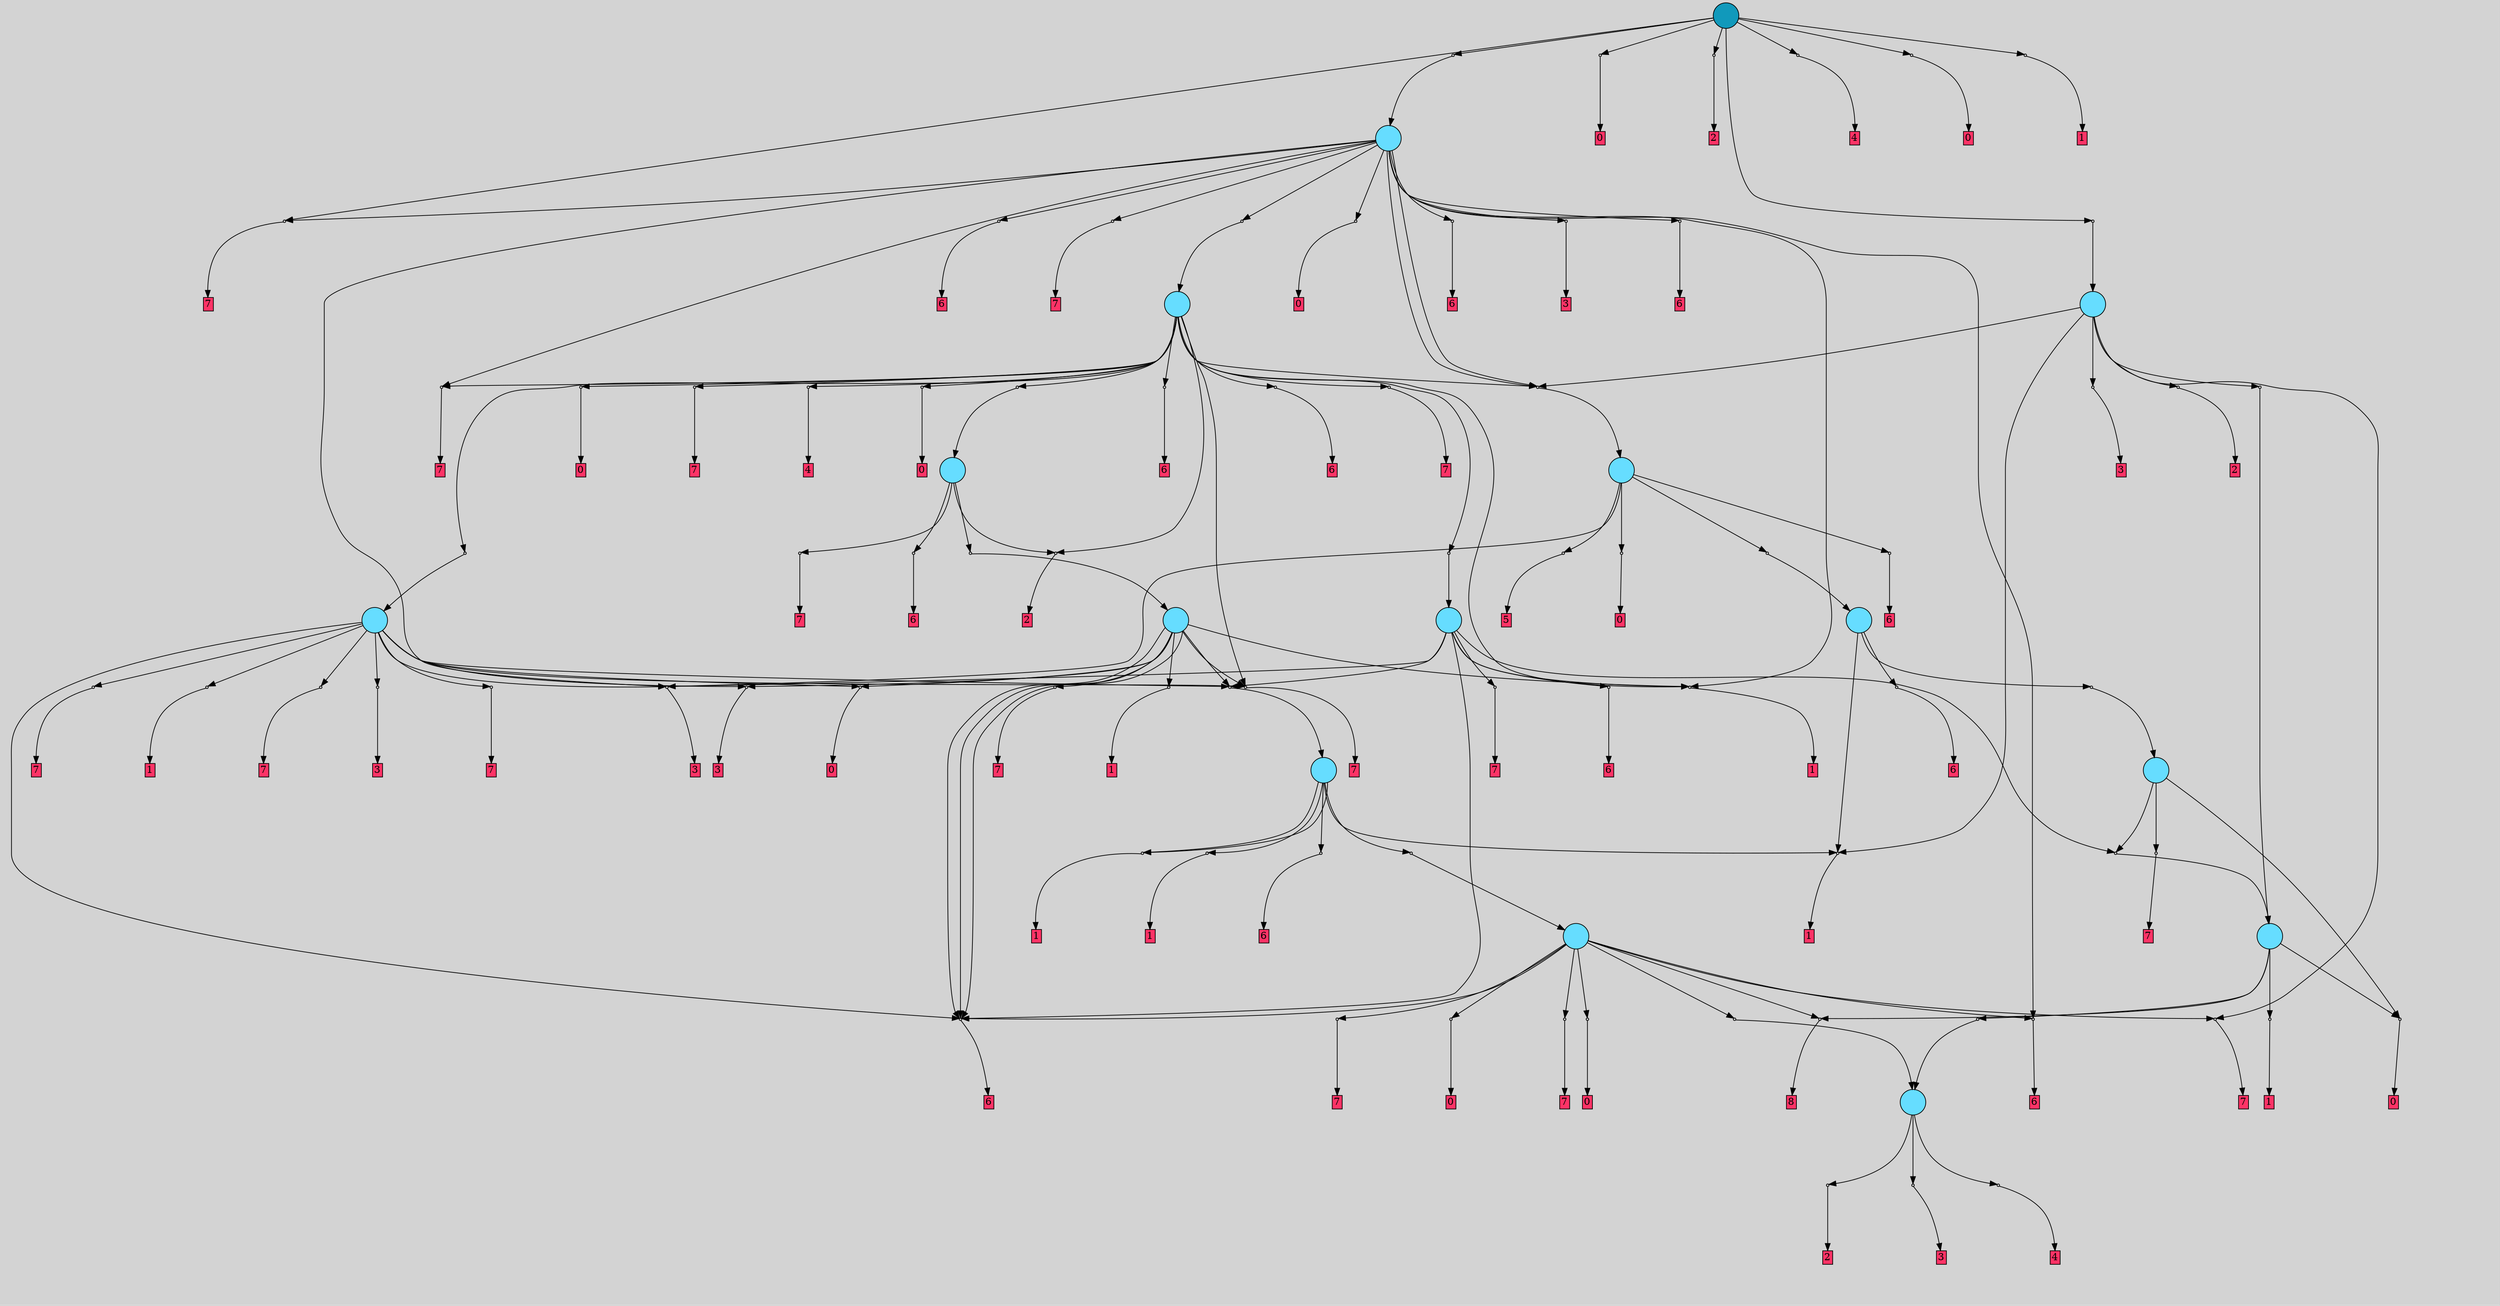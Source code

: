 // File exported with GEGELATI v1.3.1
// On the 2024-07-08 19:03:39
// With the MARL::MarlTPGGraphDotExporter
digraph{
	graph[pad = "0.212, 0.055" bgcolor = lightgray]
	node[shape=circle style = filled label = ""]
		T2 [fillcolor="#66ddff"]
		T50 [fillcolor="#66ddff"]
		T54 [fillcolor="#66ddff"]
		T82 [fillcolor="#66ddff"]
		T83 [fillcolor="#66ddff"]
		T103 [fillcolor="#66ddff"]
		T149 [fillcolor="#66ddff"]
		T158 [fillcolor="#66ddff"]
		T166 [fillcolor="#66ddff"]
		T195 [fillcolor="#66ddff"]
		T239 [fillcolor="#66ddff"]
		T281 [fillcolor="#66ddff"]
		T290 [fillcolor="#66ddff"]
		T303 [fillcolor="#66ddff"]
		T389 [fillcolor="#1199bb"]
		P7382 [fillcolor="#cccccc" shape=point] //
		I7382 [shape=box style=invis label="3|4&0|1#1|7&#92;n4|0&2|2#1|3&#92;n7|0&2|0#4|1&#92;n7|2&4|0#2|0&#92;n6|7&2|0#1|7&#92;n2|2&2|1#3|0&#92;n7|0&3|6#1|6&#92;n2|0&2|3#0|4&#92;n"]
		P7382 -> I7382[style=invis]
		A5901 [fillcolor="#ff3366" shape=box margin=0.03 width=0 height=0 label="2"]
		T2 -> P7382 -> A5901
		P7383 [fillcolor="#cccccc" shape=point] //
		I7383 [shape=box style=invis label="4|3&2|2#4|6&#92;n3|0&2|3#4|0&#92;n"]
		P7383 -> I7383[style=invis]
		A5902 [fillcolor="#ff3366" shape=box margin=0.03 width=0 height=0 label="3"]
		T2 -> P7383 -> A5902
		P7384 [fillcolor="#cccccc" shape=point] //
		I7384 [shape=box style=invis label="3|5&2|5#2|1&#92;n4|6&4|1#0|3&#92;n"]
		P7384 -> I7384[style=invis]
		A5903 [fillcolor="#ff3366" shape=box margin=0.03 width=0 height=0 label="4"]
		T2 -> P7384 -> A5903
		P7385 [fillcolor="#cccccc" shape=point] //
		I7385 [shape=box style=invis label="0|7&0|5#0|4&#92;n3|6&3|7#1|6&#92;n0|0&2|0#3|2&#92;n1|5&1|7#3|1&#92;n7|1&0|4#2|1&#92;n2|1&2|4#1|4&#92;n7|6&2|7#2|7&#92;n4|4&3|2#0|2&#92;n"]
		P7385 -> I7385[style=invis]
		T50 -> P7385 -> T2
		P7386 [fillcolor="#cccccc" shape=point] //
		I7386 [shape=box style=invis label="0|5&4|2#1|6&#92;n1|3&2|4#1|2&#92;n4|7&4|7#1|0&#92;n0|4&3|7#2|7&#92;n7|0&2|2#1|5&#92;n7|3&0|7#4|3&#92;n8|0&3|3#3|1&#92;n3|4&4|3#2|1&#92;n6|5&4|2#1|1&#92;n3|5&3|1#3|5&#92;n"]
		P7386 -> I7386[style=invis]
		A5904 [fillcolor="#ff3366" shape=box margin=0.03 width=0 height=0 label="0"]
		T50 -> P7386 -> A5904
		P7387 [fillcolor="#cccccc" shape=point] //
		I7387 [shape=box style=invis label="2|3&3|1#4|6&#92;n2|5&0|3#3|4&#92;n1|0&1|1#2|1&#92;n4|1&2|2#1|6&#92;n1|3&1|1#2|7&#92;n"]
		P7387 -> I7387[style=invis]
		A5905 [fillcolor="#ff3366" shape=box margin=0.03 width=0 height=0 label="7"]
		T50 -> P7387 -> A5905
		P7388 [fillcolor="#cccccc" shape=point] //
		I7388 [shape=box style=invis label="3|0&0|4#3|6&#92;n0|4&1|3#2|6&#92;n5|6&2|0#0|4&#92;n0|6&1|2#1|1&#92;n1|3&3|7#3|1&#92;n4|4&3|0#0|1&#92;n6|1&1|6#3|7&#92;n5|4&4|2#3|2&#92;n5|5&1|1#4|6&#92;n"]
		P7388 -> I7388[style=invis]
		A5906 [fillcolor="#ff3366" shape=box margin=0.03 width=0 height=0 label="8"]
		T50 -> P7388 -> A5906
		P7389 [fillcolor="#cccccc" shape=point] //
		I7389 [shape=box style=invis label="0|5&4|2#1|6&#92;n3|4&4|3#2|1&#92;n4|7&4|7#1|0&#92;n0|4&3|7#2|7&#92;n7|0&2|2#1|5&#92;n6|5&4|2#1|1&#92;n8|0&3|3#0|1&#92;n1|3&2|4#1|2&#92;n7|3&0|7#4|3&#92;n3|5&2|1#3|5&#92;n"]
		P7389 -> I7389[style=invis]
		A5907 [fillcolor="#ff3366" shape=box margin=0.03 width=0 height=0 label="0"]
		T50 -> P7389 -> A5907
		P7390 [fillcolor="#cccccc" shape=point] //
		I7390 [shape=box style=invis label="2|3&0|1#4|6&#92;n5|5&4|7#4|3&#92;n2|7&0|7#4|0&#92;n1|0&1|1#2|1&#92;n2|5&1|3#3|4&#92;n1|3&1|1#2|7&#92;n"]
		P7390 -> I7390[style=invis]
		A5908 [fillcolor="#ff3366" shape=box margin=0.03 width=0 height=0 label="7"]
		T50 -> P7390 -> A5908
		P7391 [fillcolor="#cccccc" shape=point] //
		I7391 [shape=box style=invis label="2|3&3|1#4|6&#92;n2|5&3|2#1|3&#92;n2|5&0|3#3|4&#92;n2|5&1|6#3|5&#92;n4|1&2|2#1|6&#92;n1|3&1|1#2|7&#92;n"]
		P7391 -> I7391[style=invis]
		A5909 [fillcolor="#ff3366" shape=box margin=0.03 width=0 height=0 label="7"]
		T50 -> P7391 -> A5909
		P7392 [fillcolor="#cccccc" shape=point] //
		I7392 [shape=box style=invis label="8|6&2|6#3|3&#92;n1|0&0|5#2|2&#92;n7|5&2|0#0|6&#92;n0|5&3|0#2|5&#92;n3|4&1|1#0|7&#92;n"]
		P7392 -> I7392[style=invis]
		A5910 [fillcolor="#ff3366" shape=box margin=0.03 width=0 height=0 label="6"]
		T50 -> P7392 -> A5910
		P7393 [fillcolor="#cccccc" shape=point] //
		I7393 [shape=box style=invis label="7|1&3|4#1|6&#92;n7|6&4|7#0|1&#92;n4|3&1|6#0|6&#92;n"]
		P7393 -> I7393[style=invis]
		A5911 [fillcolor="#ff3366" shape=box margin=0.03 width=0 height=0 label="6"]
		T50 -> P7393 -> A5911
		P7394 [fillcolor="#cccccc" shape=point] //
		I7394 [shape=box style=invis label="0|5&4|2#1|6&#92;n1|3&2|4#1|2&#92;n4|7&4|7#1|0&#92;n0|4&3|7#2|7&#92;n7|0&2|2#1|5&#92;n6|5&4|2#1|1&#92;n8|0&3|3#0|1&#92;n3|4&4|3#2|1&#92;n7|3&0|7#4|3&#92;n3|5&3|1#3|5&#92;n"]
		P7394 -> I7394[style=invis]
		A5912 [fillcolor="#ff3366" shape=box margin=0.03 width=0 height=0 label="0"]
		T54 -> P7394 -> A5912
		P7395 [fillcolor="#cccccc" shape=point] //
		I7395 [shape=box style=invis label="3|0&4|5#2|6&#92;n4|5&1|7#1|0&#92;n"]
		P7395 -> I7395[style=invis]
		T54 -> P7395 -> T2
		P7396 [fillcolor="#cccccc" shape=point] //
		I7396 [shape=box style=invis label="4|3&2|1#2|0&#92;n7|3&3|6#2|3&#92;n5|7&2|1#4|7&#92;n5|0&2|3#4|0&#92;n8|5&3|7#0|5&#92;n2|0&2|4#3|5&#92;n8|7&2|4#3|7&#92;n1|6&0|0#4|5&#92;n6|4&3|7#4|3&#92;n"]
		P7396 -> I7396[style=invis]
		A5913 [fillcolor="#ff3366" shape=box margin=0.03 width=0 height=0 label="1"]
		T54 -> P7396 -> A5913
		T54 -> P7388
		P7397 [fillcolor="#cccccc" shape=point] //
		I7397 [shape=box style=invis label="5|4&2|3#4|6&#92;n6|4&3|7#3|3&#92;n7|3&3|6#2|3&#92;n7|3&1|0#3|0&#92;n1|6&0|0#4|5&#92;n5|3&3|1#4|7&#92;n1|5&2|3#4|5&#92;n"]
		P7397 -> I7397[style=invis]
		A5914 [fillcolor="#ff3366" shape=box margin=0.03 width=0 height=0 label="1"]
		T82 -> P7397 -> A5914
		P7398 [fillcolor="#cccccc" shape=point] //
		I7398 [shape=box style=invis label="1|6&0|0#4|0&#92;n7|3&3|6#2|3&#92;n5|4&2|3#4|0&#92;n7|1&1|1#0|0&#92;n5|0&3|1#4|7&#92;n3|6&0|5#0|3&#92;n"]
		P7398 -> I7398[style=invis]
		A5915 [fillcolor="#ff3366" shape=box margin=0.03 width=0 height=0 label="1"]
		T82 -> P7398 -> A5915
		P7399 [fillcolor="#cccccc" shape=point] //
		I7399 [shape=box style=invis label="5|4&2|3#4|0&#92;n6|4&3|7#3|3&#92;n7|3&3|6#2|3&#92;n7|3&1|0#3|0&#92;n1|5&2|3#4|5&#92;n5|3&3|1#4|7&#92;n1|6&0|0#4|5&#92;n"]
		P7399 -> I7399[style=invis]
		A5916 [fillcolor="#ff3366" shape=box margin=0.03 width=0 height=0 label="1"]
		T82 -> P7399 -> A5916
		P7400 [fillcolor="#cccccc" shape=point] //
		I7400 [shape=box style=invis label="8|6&2|6#3|3&#92;n1|0&0|5#2|2&#92;n0|5&3|0#4|5&#92;n7|5&2|0#0|6&#92;n"]
		P7400 -> I7400[style=invis]
		A5917 [fillcolor="#ff3366" shape=box margin=0.03 width=0 height=0 label="6"]
		T82 -> P7400 -> A5917
		T82 -> P7397
		P7401 [fillcolor="#cccccc" shape=point] //
		I7401 [shape=box style=invis label="7|3&2|1#1|4&#92;n1|1&2|2#4|4&#92;n1|0&1|1#2|4&#92;n7|0&4|7#1|6&#92;n1|3&1|1#2|7&#92;n"]
		P7401 -> I7401[style=invis]
		T82 -> P7401 -> T50
		T83 -> P7394
		P7402 [fillcolor="#cccccc" shape=point] //
		I7402 [shape=box style=invis label="4|5&2|7#1|0&#92;n5|0&2|5#2|6&#92;n"]
		P7402 -> I7402[style=invis]
		T83 -> P7402 -> T54
		P7403 [fillcolor="#cccccc" shape=point] //
		I7403 [shape=box style=invis label="7|2&2|0#3|7&#92;n4|2&3|2#0|2&#92;n2|3&4|1#0|6&#92;n2|5&3|4#1|5&#92;n7|0&2|1#2|4&#92;n1|2&4|3#2|1&#92;n7|1&3|7#0|3&#92;n3|7&0|3#1|3&#92;n7|2&2|2#0|4&#92;n5|7&0|5#1|4&#92;n"]
		P7403 -> I7403[style=invis]
		A5918 [fillcolor="#ff3366" shape=box margin=0.03 width=0 height=0 label="7"]
		T83 -> P7403 -> A5918
		T103 -> P7399
		P7404 [fillcolor="#cccccc" shape=point] //
		I7404 [shape=box style=invis label="8|6&2|6#3|3&#92;n1|0&0|5#2|2&#92;n0|5&3|0#2|5&#92;n7|5&2|0#0|6&#92;n3|4&1|1#0|7&#92;n7|1&1|4#0|1&#92;n"]
		P7404 -> I7404[style=invis]
		A5919 [fillcolor="#ff3366" shape=box margin=0.03 width=0 height=0 label="6"]
		T103 -> P7404 -> A5919
		P7405 [fillcolor="#cccccc" shape=point] //
		I7405 [shape=box style=invis label="0|4&4|1#3|3&#92;n5|0&0|6#3|2&#92;n7|7&2|1#1|1&#92;n2|2&2|3#4|1&#92;n1|2&2|4#2|4&#92;n7|6&2|1#2|2&#92;n"]
		P7405 -> I7405[style=invis]
		T103 -> P7405 -> T83
		P7406 [fillcolor="#cccccc" shape=point] //
		I7406 [shape=box style=invis label="2|5&3|4#0|5&#92;n5|4&2|3#0|6&#92;n4|2&3|2#0|2&#92;n5|7&0|5#1|4&#92;n7|2&2|0#3|7&#92;n7|0&2|1#2|4&#92;n5|1&3|7#0|3&#92;n3|4&0|3#0|3&#92;n7|2&2|2#0|4&#92;n2|3&4|1#0|6&#92;n"]
		P7406 -> I7406[style=invis]
		A5920 [fillcolor="#ff3366" shape=box margin=0.03 width=0 height=0 label="7"]
		T149 -> P7406 -> A5920
		T149 -> P7392
		P7407 [fillcolor="#cccccc" shape=point] //
		I7407 [shape=box style=invis label="2|3&3|5#0|6&#92;n2|5&1|6#3|5&#92;n3|0&0|5#2|7&#92;n"]
		P7407 -> I7407[style=invis]
		T149 -> P7407 -> T82
		P7408 [fillcolor="#cccccc" shape=point] //
		I7408 [shape=box style=invis label="1|2&0|0#4|5&#92;n2|3&3|1#4|7&#92;n7|3&3|6#2|3&#92;n6|4&3|7#3|3&#92;n2|1&1|2#2|4&#92;n2|7&1|1#3|1&#92;n6|7&2|7#2|7&#92;n5|0&0|6#3|4&#92;n"]
		P7408 -> I7408[style=invis]
		A5921 [fillcolor="#ff3366" shape=box margin=0.03 width=0 height=0 label="1"]
		T149 -> P7408 -> A5921
		T149 -> P7402
		P7409 [fillcolor="#cccccc" shape=point] //
		I7409 [shape=box style=invis label="8|6&2|6#3|3&#92;n5|5&4|3#4|4&#92;n7|5&2|0#0|6&#92;n1|0&0|5#2|2&#92;n5|0&0|5#3|6&#92;n0|5&0|0#2|5&#92;n3|4&1|1#0|7&#92;n"]
		P7409 -> I7409[style=invis]
		A5922 [fillcolor="#ff3366" shape=box margin=0.03 width=0 height=0 label="6"]
		T149 -> P7409 -> A5922
		P7410 [fillcolor="#cccccc" shape=point] //
		I7410 [shape=box style=invis label="6|2&4|6#0|4&#92;n2|0&2|5#4|0&#92;n"]
		P7410 -> I7410[style=invis]
		A5923 [fillcolor="#ff3366" shape=box margin=0.03 width=0 height=0 label="3"]
		T149 -> P7410 -> A5923
		T158 -> P7392
		P7411 [fillcolor="#cccccc" shape=point] //
		I7411 [shape=box style=invis label="7|2&2|0#3|7&#92;n5|4&2|3#0|6&#92;n4|2&3|2#0|2&#92;n5|7&0|5#1|4&#92;n2|5&3|4#0|5&#92;n7|0&2|1#2|4&#92;n7|1&3|7#0|3&#92;n3|4&0|3#0|3&#92;n7|2&2|2#0|4&#92;n2|3&4|1#0|6&#92;n"]
		P7411 -> I7411[style=invis]
		A5924 [fillcolor="#ff3366" shape=box margin=0.03 width=0 height=0 label="7"]
		T158 -> P7411 -> A5924
		T158 -> P7392
		P7412 [fillcolor="#cccccc" shape=point] //
		I7412 [shape=box style=invis label="0|5&4|2#1|6&#92;n7|0&2|2#1|5&#92;n4|7&3|7#1|0&#92;n0|4&3|7#2|7&#92;n1|3&2|4#1|2&#92;n6|5&4|2#1|1&#92;n7|3&0|7#4|3&#92;n3|4&4|3#2|1&#92;n4|5&3|1#3|5&#92;n"]
		P7412 -> I7412[style=invis]
		A5925 [fillcolor="#ff3366" shape=box margin=0.03 width=0 height=0 label="0"]
		T158 -> P7412 -> A5925
		T158 -> P7407
		T158 -> P7408
		P7413 [fillcolor="#cccccc" shape=point] //
		I7413 [shape=box style=invis label="0|5&3|6#3|4&#92;n7|3&1|2#3|0&#92;n6|5&3|4#1|2&#92;n7|4&2|5#4|5&#92;n6|0&3|7#0|3&#92;n8|2&1|4#2|6&#92;n1|1&2|4#0|5&#92;n"]
		P7413 -> I7413[style=invis]
		A5926 [fillcolor="#ff3366" shape=box margin=0.03 width=0 height=0 label="1"]
		T158 -> P7413 -> A5926
		P7414 [fillcolor="#cccccc" shape=point] //
		I7414 [shape=box style=invis label="2|0&2|5#4|0&#92;n2|6&0|6#1|6&#92;n"]
		P7414 -> I7414[style=invis]
		A5927 [fillcolor="#ff3366" shape=box margin=0.03 width=0 height=0 label="3"]
		T158 -> P7414 -> A5927
		T158 -> P7392
		P7415 [fillcolor="#cccccc" shape=point] //
		I7415 [shape=box style=invis label="7|2&2|0#3|7&#92;n5|4&2|3#0|6&#92;n7|1&3|7#0|3&#92;n5|7&0|5#1|4&#92;n2|5&3|4#0|5&#92;n7|0&2|1#2|4&#92;n4|2&3|2#0|2&#92;n3|4&0|3#1|3&#92;n7|2&2|2#0|4&#92;n2|3&4|1#0|6&#92;n"]
		P7415 -> I7415[style=invis]
		A5928 [fillcolor="#ff3366" shape=box margin=0.03 width=0 height=0 label="7"]
		T158 -> P7415 -> A5928
		T166 -> P7410
		P7416 [fillcolor="#cccccc" shape=point] //
		I7416 [shape=box style=invis label="6|6&3|0#1|7&#92;n2|3&2|5#3|4&#92;n3|3&3|1#4|6&#92;n3|1&2|7#1|6&#92;n1|0&4|3#0|4&#92;n5|1&2|7#0|0&#92;n"]
		P7416 -> I7416[style=invis]
		T166 -> P7416 -> T103
		P7417 [fillcolor="#cccccc" shape=point] //
		I7417 [shape=box style=invis label="1|0&0|5#3|2&#92;n3|4&1|1#0|7&#92;n7|5&3|0#2|5&#92;n8|6&2|6#3|3&#92;n"]
		P7417 -> I7417[style=invis]
		A5929 [fillcolor="#ff3366" shape=box margin=0.03 width=0 height=0 label="5"]
		T166 -> P7417 -> A5929
		P7418 [fillcolor="#cccccc" shape=point] //
		I7418 [shape=box style=invis label="5|5&3|1#4|3&#92;n3|6&2|7#2|1&#92;n0|0&0|0#3|0&#92;n6|7&2|1#4|6&#92;n3|3&1|2#4|2&#92;n4|1&1|6#2|1&#92;n1|1&1|5#4|4&#92;n"]
		P7418 -> I7418[style=invis]
		A5930 [fillcolor="#ff3366" shape=box margin=0.03 width=0 height=0 label="0"]
		T166 -> P7418 -> A5930
		P7419 [fillcolor="#cccccc" shape=point] //
		I7419 [shape=box style=invis label="0|5&3|3#2|5&#92;n8|6&2|6#3|3&#92;n2|4&1|0#3|3&#92;n7|5&2|0#0|2&#92;n1|0&0|5#2|2&#92;n"]
		P7419 -> I7419[style=invis]
		A5931 [fillcolor="#ff3366" shape=box margin=0.03 width=0 height=0 label="6"]
		T166 -> P7419 -> A5931
		T195 -> P7392
		P7420 [fillcolor="#cccccc" shape=point] //
		I7420 [shape=box style=invis label="1|2&3|2#0|2&#92;n3|4&0|3#0|3&#92;n2|5&4|4#0|5&#92;n5|7&0|5#1|4&#92;n7|2&2|1#2|4&#92;n7|1&3|7#0|3&#92;n2|3&4|1#0|6&#92;n7|2&2|2#0|4&#92;n7|4&1|1#4|6&#92;n"]
		P7420 -> I7420[style=invis]
		A5932 [fillcolor="#ff3366" shape=box margin=0.03 width=0 height=0 label="7"]
		T195 -> P7420 -> A5932
		T195 -> P7412
		T195 -> P7407
		P7421 [fillcolor="#cccccc" shape=point] //
		I7421 [shape=box style=invis label="1|2&0|0#4|5&#92;n5|0&0|6#3|4&#92;n7|3&2|6#2|3&#92;n2|1&1|2#2|4&#92;n2|7&1|1#3|1&#92;n6|7&2|7#2|7&#92;n2|3&3|1#4|7&#92;n"]
		P7421 -> I7421[style=invis]
		A5933 [fillcolor="#ff3366" shape=box margin=0.03 width=0 height=0 label="1"]
		T195 -> P7421 -> A5933
		T195 -> P7414
		P7422 [fillcolor="#cccccc" shape=point] //
		I7422 [shape=box style=invis label="7|7&2|1#2|4&#92;n7|2&2|2#0|4&#92;n5|4&2|3#0|6&#92;n7|2&2|5#3|7&#92;n8|1&0|3#3|0&#92;n5|7&0|5#1|4&#92;n3|0&0|7#1|3&#92;n2|4&3|4#0|5&#92;n"]
		P7422 -> I7422[style=invis]
		A5934 [fillcolor="#ff3366" shape=box margin=0.03 width=0 height=0 label="7"]
		T195 -> P7422 -> A5934
		P7423 [fillcolor="#cccccc" shape=point] //
		I7423 [shape=box style=invis label="2|0&2|5#4|0&#92;n6|2&2|6#0|4&#92;n"]
		P7423 -> I7423[style=invis]
		A5935 [fillcolor="#ff3366" shape=box margin=0.03 width=0 height=0 label="3"]
		T195 -> P7423 -> A5935
		P7424 [fillcolor="#cccccc" shape=point] //
		I7424 [shape=box style=invis label="2|5&1|6#3|5&#92;n2|3&3|1#4|6&#92;n4|1&2|2#1|6&#92;n1|7&1|1#2|0&#92;n1|3&1|1#2|7&#92;n"]
		P7424 -> I7424[style=invis]
		A5936 [fillcolor="#ff3366" shape=box margin=0.03 width=0 height=0 label="7"]
		T195 -> P7424 -> A5936
		T195 -> P7410
		T195 -> P7415
		P7425 [fillcolor="#cccccc" shape=point] //
		I7425 [shape=box style=invis label="2|3&3|1#4|6&#92;n1|3&1|1#2|7&#92;n1|0&4|1#2|0&#92;n6|1&2|2#1|6&#92;n2|2&1|6#3|5&#92;n3|6&4|2#3|0&#92;n"]
		P7425 -> I7425[style=invis]
		T239 -> P7425 -> T158
		P7426 [fillcolor="#cccccc" shape=point] //
		I7426 [shape=box style=invis label="8|3&1|3#4|7&#92;n8|0&2|4#1|7&#92;n"]
		P7426 -> I7426[style=invis]
		A5937 [fillcolor="#ff3366" shape=box margin=0.03 width=0 height=0 label="2"]
		T239 -> P7426 -> A5937
		P7427 [fillcolor="#cccccc" shape=point] //
		I7427 [shape=box style=invis label="1|0&0|5#2|2&#92;n6|4&0|2#0|7&#92;n8|6&2|6#3|3&#92;n7|5&2|0#0|6&#92;n0|5&3|0#2|5&#92;n3|4&1|1#1|7&#92;n"]
		P7427 -> I7427[style=invis]
		A5938 [fillcolor="#ff3366" shape=box margin=0.03 width=0 height=0 label="6"]
		T239 -> P7427 -> A5938
		P7428 [fillcolor="#cccccc" shape=point] //
		I7428 [shape=box style=invis label="2|3&3|1#4|6&#92;n2|5&0|3#3|4&#92;n2|2&0|2#2|4&#92;n1|0&1|1#2|1&#92;n1|3&4|1#2|7&#92;n4|1&2|2#1|6&#92;n"]
		P7428 -> I7428[style=invis]
		A5939 [fillcolor="#ff3366" shape=box margin=0.03 width=0 height=0 label="7"]
		T239 -> P7428 -> A5939
		P7429 [fillcolor="#cccccc" shape=point] //
		I7429 [shape=box style=invis label="8|6&2|6#3|4&#92;n7|5&2|0#0|6&#92;n5|0&0|5#2|2&#92;n3|4&1|1#0|7&#92;n"]
		P7429 -> I7429[style=invis]
		A5940 [fillcolor="#ff3366" shape=box margin=0.03 width=0 height=0 label="6"]
		T281 -> P7429 -> A5940
		P7430 [fillcolor="#cccccc" shape=point] //
		I7430 [shape=box style=invis label="4|2&3|2#0|2&#92;n2|3&4|1#0|6&#92;n5|7&0|5#1|4&#92;n2|5&3|4#0|5&#92;n7|0&2|1#2|4&#92;n7|1&3|7#0|2&#92;n3|7&0|3#0|3&#92;n7|2&2|2#0|4&#92;n7|2&2|0#3|7&#92;n"]
		P7430 -> I7430[style=invis]
		A5941 [fillcolor="#ff3366" shape=box margin=0.03 width=0 height=0 label="7"]
		T281 -> P7430 -> A5941
		P7431 [fillcolor="#cccccc" shape=point] //
		I7431 [shape=box style=invis label="8|6&2|6#3|3&#92;n0|5&4|0#2|5&#92;n3|4&1|1#0|7&#92;n1|0&0|5#2|2&#92;n7|5&2|0#0|6&#92;n"]
		P7431 -> I7431[style=invis]
		T281 -> P7431 -> T149
		P7432 [fillcolor="#cccccc" shape=point] //
		I7432 [shape=box style=invis label="5|1&1|0#2|0&#92;n3|3&1|5#4|1&#92;n6|5&4|2#3|1&#92;n4|7&3|7#1|0&#92;n7|0&2|2#1|5&#92;n1|3&2|4#1|2&#92;n0|7&4|2#1|6&#92;n7|3&0|7#4|3&#92;n3|4&4|3#2|1&#92;n4|5&3|1#3|5&#92;n"]
		P7432 -> I7432[style=invis]
		A5942 [fillcolor="#ff3366" shape=box margin=0.03 width=0 height=0 label="0"]
		T281 -> P7432 -> A5942
		T281 -> P7408
		P7433 [fillcolor="#cccccc" shape=point] //
		I7433 [shape=box style=invis label="7|6&0|1#4|3&#92;n2|0&0|6#1|6&#92;n7|5&1|6#3|4&#92;n"]
		P7433 -> I7433[style=invis]
		T281 -> P7433 -> T166
		T281 -> P7415
		P7434 [fillcolor="#cccccc" shape=point] //
		I7434 [shape=box style=invis label="3|0&0|4#3|6&#92;n7|1&2|4#2|2&#92;n0|4&1|3#2|6&#92;n3|3&3|7#3|1&#92;n5|6&2|1#0|4&#92;n4|4&3|0#0|1&#92;n6|1&1|6#3|7&#92;n5|5&1|1#4|6&#92;n5|4&4|2#3|2&#92;n"]
		P7434 -> I7434[style=invis]
		A5943 [fillcolor="#ff3366" shape=box margin=0.03 width=0 height=0 label="7"]
		T281 -> P7434 -> A5943
		P7435 [fillcolor="#cccccc" shape=point] //
		I7435 [shape=box style=invis label="5|0&0|5#4|3&#92;n6|1&2|2#3|3&#92;n"]
		P7435 -> I7435[style=invis]
		A5944 [fillcolor="#ff3366" shape=box margin=0.03 width=0 height=0 label="4"]
		T281 -> P7435 -> A5944
		P7436 [fillcolor="#cccccc" shape=point] //
		I7436 [shape=box style=invis label="2|5&3|4#0|5&#92;n5|4&2|3#0|6&#92;n0|3&4|7#3|0&#92;n7|1&3|7#0|3&#92;n5|7&0|5#1|4&#92;n7|2&2|0#3|7&#92;n7|0&2|1#2|4&#92;n3|4&0|3#1|3&#92;n7|2&2|2#4|4&#92;n2|3&4|1#0|6&#92;n"]
		P7436 -> I7436[style=invis]
		A5945 [fillcolor="#ff3366" shape=box margin=0.03 width=0 height=0 label="7"]
		T281 -> P7436 -> A5945
		P7437 [fillcolor="#cccccc" shape=point] //
		I7437 [shape=box style=invis label="6|5&4|2#1|1&#92;n7|0&2|2#1|5&#92;n4|7&3|7#1|0&#92;n0|4&3|7#2|7&#92;n5|4&1|0#2|0&#92;n1|3&2|4#1|2&#92;n0|7&4|2#1|6&#92;n7|3&0|7#4|3&#92;n3|4&4|3#2|1&#92;n4|5&3|1#3|5&#92;n"]
		P7437 -> I7437[style=invis]
		A5946 [fillcolor="#ff3366" shape=box margin=0.03 width=0 height=0 label="0"]
		T281 -> P7437 -> A5946
		P7438 [fillcolor="#cccccc" shape=point] //
		I7438 [shape=box style=invis label="3|4&1|1#0|7&#92;n6|5&3|0#2|5&#92;n0|5&0|3#1|4&#92;n1|0&0|5#2|2&#92;n8|6&2|5#3|3&#92;n"]
		P7438 -> I7438[style=invis]
		T281 -> P7438 -> T195
		P7439 [fillcolor="#cccccc" shape=point] //
		I7439 [shape=box style=invis label="7|7&1|0#3|6&#92;n5|3&3|1#2|7&#92;n0|3&2|0#3|7&#92;n8|0&0|5#3|0&#92;n"]
		P7439 -> I7439[style=invis]
		T281 -> P7439 -> T239
		P7440 [fillcolor="#cccccc" shape=point] //
		I7440 [shape=box style=invis label="8|6&2|6#3|3&#92;n1|0&0|5#2|2&#92;n0|5&3|0#2|5&#92;n7|2&2|0#0|6&#92;n"]
		P7440 -> I7440[style=invis]
		A5947 [fillcolor="#ff3366" shape=box margin=0.03 width=0 height=0 label="6"]
		T281 -> P7440 -> A5947
		T281 -> P7426
		P7441 [fillcolor="#cccccc" shape=point] //
		I7441 [shape=box style=invis label="1|7&1|7#1|6&#92;n4|0&3|3#4|3&#92;n"]
		P7441 -> I7441[style=invis]
		T290 -> P7441 -> T54
		P7442 [fillcolor="#cccccc" shape=point] //
		I7442 [shape=box style=invis label="4|5&4|0#4|3&#92;n2|0&2|5#4|1&#92;n4|6&4|3#2|2&#92;n"]
		P7442 -> I7442[style=invis]
		A5948 [fillcolor="#ff3366" shape=box margin=0.03 width=0 height=0 label="3"]
		T290 -> P7442 -> A5948
		P7443 [fillcolor="#cccccc" shape=point] //
		I7443 [shape=box style=invis label="2|0&2|3#0|4&#92;n7|0&3|6#1|6&#92;n7|0&2|7#4|1&#92;n3|4&0|1#1|7&#92;n4|0&2|2#2|4&#92;n7|2&4|0#2|0&#92;n"]
		P7443 -> I7443[style=invis]
		A5949 [fillcolor="#ff3366" shape=box margin=0.03 width=0 height=0 label="2"]
		T290 -> P7443 -> A5949
		T290 -> P7391
		T290 -> P7399
		T290 -> P7433
		P7444 [fillcolor="#cccccc" shape=point] //
		I7444 [shape=box style=invis label="3|0&1|1#4|1&#92;n"]
		P7444 -> I7444[style=invis]
		A5950 [fillcolor="#ff3366" shape=box margin=0.03 width=0 height=0 label="6"]
		T303 -> P7444 -> A5950
		P7445 [fillcolor="#cccccc" shape=point] //
		I7445 [shape=box style=invis label="4|2&3|2#0|2&#92;n5|4&2|3#0|6&#92;n7|2&2|0#3|7&#92;n2|5&3|4#0|5&#92;n5|7&0|5#1|4&#92;n7|0&2|1#2|4&#92;n7|1&3|7#0|2&#92;n3|4&0|3#0|3&#92;n6|2&2|2#0|4&#92;n2|3&4|1#0|6&#92;n"]
		P7445 -> I7445[style=invis]
		A5951 [fillcolor="#ff3366" shape=box margin=0.03 width=0 height=0 label="7"]
		T303 -> P7445 -> A5951
		P7446 [fillcolor="#cccccc" shape=point] //
		I7446 [shape=box style=invis label="5|6&4|1#0|5&#92;n7|5&2|5#0|6&#92;n8|1&2|0#3|3&#92;n5|5&4|4#4|2&#92;n5|0&2|6#2|7&#92;n"]
		P7446 -> I7446[style=invis]
		A5952 [fillcolor="#ff3366" shape=box margin=0.03 width=0 height=0 label="7"]
		T303 -> P7446 -> A5952
		P7447 [fillcolor="#cccccc" shape=point] //
		I7447 [shape=box style=invis label="6|5&4|2#1|1&#92;n3|3&1|5#4|1&#92;n6|5&1|7#4|3&#92;n5|1&1|0#2|0&#92;n4|7&3|7#1|0&#92;n7|0&2|2#1|5&#92;n1|3&2|4#1|2&#92;n0|7&4|2#1|6&#92;n7|5&0|7#4|3&#92;n3|4&4|3#2|1&#92;n"]
		P7447 -> I7447[style=invis]
		A5953 [fillcolor="#ff3366" shape=box margin=0.03 width=0 height=0 label="0"]
		T303 -> P7447 -> A5953
		P7448 [fillcolor="#cccccc" shape=point] //
		I7448 [shape=box style=invis label="1|2&0|0#4|5&#92;n6|7&2|7#2|7&#92;n6|7&2|4#3|3&#92;n7|3&3|6#2|3&#92;n2|1&1|2#2|4&#92;n2|7&1|1#3|1&#92;n2|3&3|1#4|3&#92;n5|0&0|6#3|4&#92;n"]
		P7448 -> I7448[style=invis]
		T303 -> P7448 -> T281
		T303 -> P7433
		P7449 [fillcolor="#cccccc" shape=point] //
		I7449 [shape=box style=invis label="7|5&2|0#0|6&#92;n1|0&0|5#2|2&#92;n8|6&2|6#3|3&#92;n0|5&3|0#2|5&#92;n3|4&1|0#0|7&#92;n"]
		P7449 -> I7449[style=invis]
		A5954 [fillcolor="#ff3366" shape=box margin=0.03 width=0 height=0 label="6"]
		T303 -> P7449 -> A5954
		T303 -> P7436
		T303 -> P7410
		T303 -> P7393
		P7450 [fillcolor="#cccccc" shape=point] //
		I7450 [shape=box style=invis label="6|7&4|4#0|4&#92;n6|0&1|5#1|4&#92;n"]
		P7450 -> I7450[style=invis]
		A5955 [fillcolor="#ff3366" shape=box margin=0.03 width=0 height=0 label="3"]
		T303 -> P7450 -> A5955
		P7451 [fillcolor="#cccccc" shape=point] //
		I7451 [shape=box style=invis label="0|5&3|0#2|5&#92;n1|0&0|3#2|2&#92;n7|5&2|0#0|6&#92;n8|6&2|6#3|3&#92;n"]
		P7451 -> I7451[style=invis]
		A5956 [fillcolor="#ff3366" shape=box margin=0.03 width=0 height=0 label="6"]
		T303 -> P7451 -> A5956
		T303 -> P7408
		T303 -> P7433
		P7452 [fillcolor="#cccccc" shape=point] //
		I7452 [shape=box style=invis label="4|7&4|1#0|2&#92;n1|0&2|4#4|7&#92;n1|0&4|1#2|0&#92;n2|2&1|6#3|1&#92;n1|6&1|1#2|7&#92;n"]
		P7452 -> I7452[style=invis]
		T389 -> P7452 -> T303
		P7453 [fillcolor="#cccccc" shape=point] //
		I7453 [shape=box style=invis label="1|0&3|5#3|2&#92;n8|6&2|6#3|3&#92;n6|4&0|3#0|5&#92;n7|5&2|0#0|6&#92;n5|0&4|1#2|0&#92;n0|5&3|0#2|5&#92;n5|5&1|1#0|7&#92;n"]
		P7453 -> I7453[style=invis]
		A5957 [fillcolor="#ff3366" shape=box margin=0.03 width=0 height=0 label="0"]
		T389 -> P7453 -> A5957
		P7454 [fillcolor="#cccccc" shape=point] //
		I7454 [shape=box style=invis label="8|0&2|4#1|7&#92;n5|6&2|5#1|7&#92;n"]
		P7454 -> I7454[style=invis]
		A5958 [fillcolor="#ff3366" shape=box margin=0.03 width=0 height=0 label="2"]
		T389 -> P7454 -> A5958
		P7455 [fillcolor="#cccccc" shape=point] //
		I7455 [shape=box style=invis label="3|6&0|2#4|1&#92;n2|0&2|0#4|0&#92;n6|2&4|6#0|4&#92;n"]
		P7455 -> I7455[style=invis]
		T389 -> P7455 -> T290
		P7456 [fillcolor="#cccccc" shape=point] //
		I7456 [shape=box style=invis label="3|1&2|0#2|2&#92;n7|0&0|0#2|3&#92;n"]
		P7456 -> I7456[style=invis]
		A5959 [fillcolor="#ff3366" shape=box margin=0.03 width=0 height=0 label="4"]
		T389 -> P7456 -> A5959
		P7457 [fillcolor="#cccccc" shape=point] //
		I7457 [shape=box style=invis label="6|5&4|2#1|1&#92;n3|3&1|5#4|1&#92;n5|1&1|0#2|0&#92;n4|7&3|7#1|0&#92;n7|0&2|2#1|5&#92;n1|3&2|4#1|2&#92;n0|7&4|2#1|6&#92;n7|3&0|7#4|3&#92;n3|4&4|3#2|1&#92;n4|5&3|1#3|5&#92;n"]
		P7457 -> I7457[style=invis]
		A5960 [fillcolor="#ff3366" shape=box margin=0.03 width=0 height=0 label="0"]
		T389 -> P7457 -> A5960
		T389 -> P7446
		P7458 [fillcolor="#cccccc" shape=point] //
		I7458 [shape=box style=invis label="7|3&3|6#2|3&#92;n1|6&0|0#4|0&#92;n3|6&0|5#0|3&#92;n7|1&1|1#0|0&#92;n5|0&3|1#4|7&#92;n7|0&3|3#1|0&#92;n5|4&2|3#4|1&#92;n"]
		P7458 -> I7458[style=invis]
		A5961 [fillcolor="#ff3366" shape=box margin=0.03 width=0 height=0 label="1"]
		T389 -> P7458 -> A5961
		{ rank= same T389 }
}
